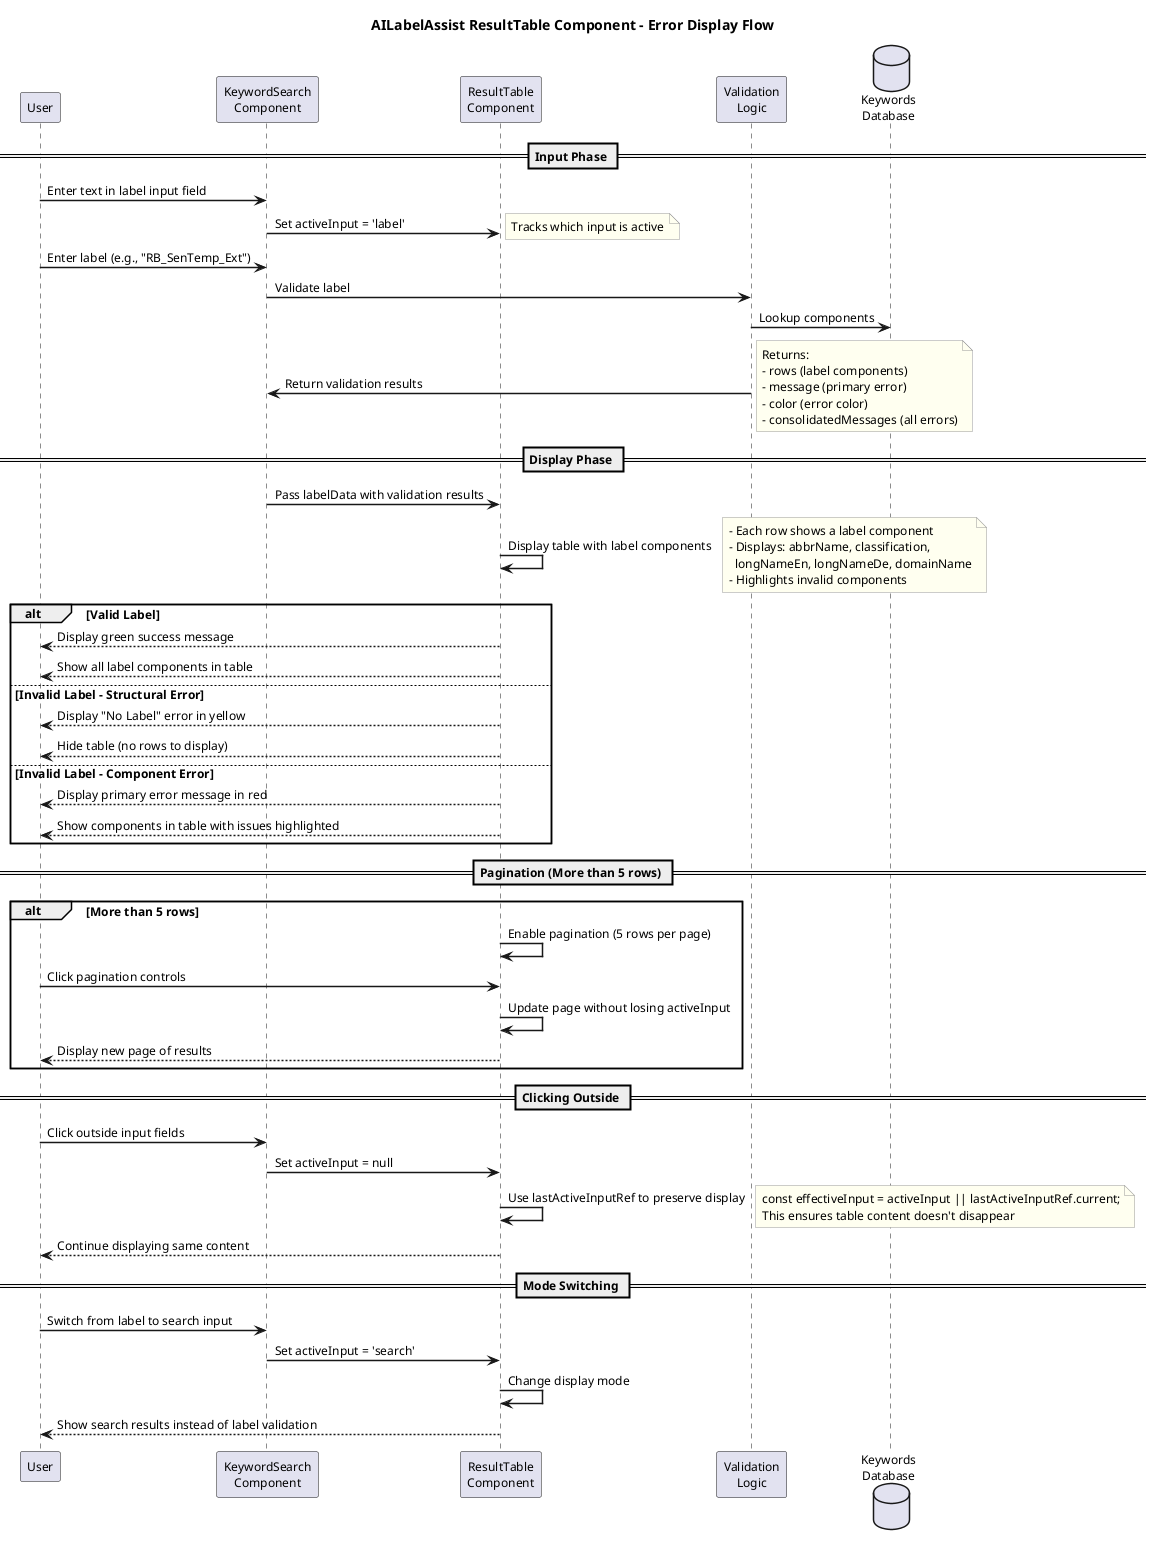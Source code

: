 @startuml ResultTable_Error_Flow

skinparam DefaultFontName Arial
skinparam DefaultFontSize 12
skinparam ArrowThickness 1.5
skinparam ActivityBorderThickness 1.5
skinparam NoteBackgroundColor #FFFFF0
skinparam NoteBorderColor #999999
skinparam BackgroundColor white

title AILabelAssist ResultTable Component - Error Display Flow

' Define the colors
!define RED #FFAAAA
!define ORANGE #FFDAAA
!define GREEN #AAFFAA
!define YELLOW #FFFFAA
!define BLUE #AAAAFF
!define GRAY #EEEEEE

participant "User" as User
participant "KeywordSearch\nComponent" as KS
participant "ResultTable\nComponent" as RT
participant "Validation\nLogic" as VL
database "Keywords\nDatabase" as DB

== Input Phase ==

User -> KS: Enter text in label input field
KS -> RT: Set activeInput = 'label'
note right: Tracks which input is active
User -> KS: Enter label (e.g., "RB_SenTemp_Ext")
KS -> VL: Validate label
VL -> DB: Lookup components
VL -> KS: Return validation results
note right
  Returns:
  - rows (label components)
  - message (primary error)
  - color (error color)
  - consolidatedMessages (all errors)
end note

== Display Phase ==

KS -> RT: Pass labelData with validation results
RT -> RT: Display table with label components
note right
  - Each row shows a label component
  - Displays: abbrName, classification, 
    longNameEn, longNameDe, domainName
  - Highlights invalid components
end note

alt Valid Label
  RT --> User: Display green success message
  RT --> User: Show all label components in table
else Invalid Label - Structural Error
  RT --> User: Display "No Label" error in yellow
  RT --> User: Hide table (no rows to display)
else Invalid Label - Component Error
  RT --> User: Display primary error message in red
  RT --> User: Show components in table with issues highlighted
end alt

== Pagination (More than 5 rows) ==

alt More than 5 rows
  RT -> RT: Enable pagination (5 rows per page)
  User -> RT: Click pagination controls
  RT -> RT: Update page without losing activeInput
  RT --> User: Display new page of results
end alt

== Clicking Outside ==

User -> KS: Click outside input fields
KS -> RT: Set activeInput = null
RT -> RT: Use lastActiveInputRef to preserve display
note right
  const effectiveInput = activeInput || lastActiveInputRef.current;
  This ensures table content doesn't disappear
end note
RT --> User: Continue displaying same content

== Mode Switching ==

User -> KS: Switch from label to search input
KS -> RT: Set activeInput = 'search'
RT -> RT: Change display mode
RT --> User: Show search results instead of label validation

@enduml
